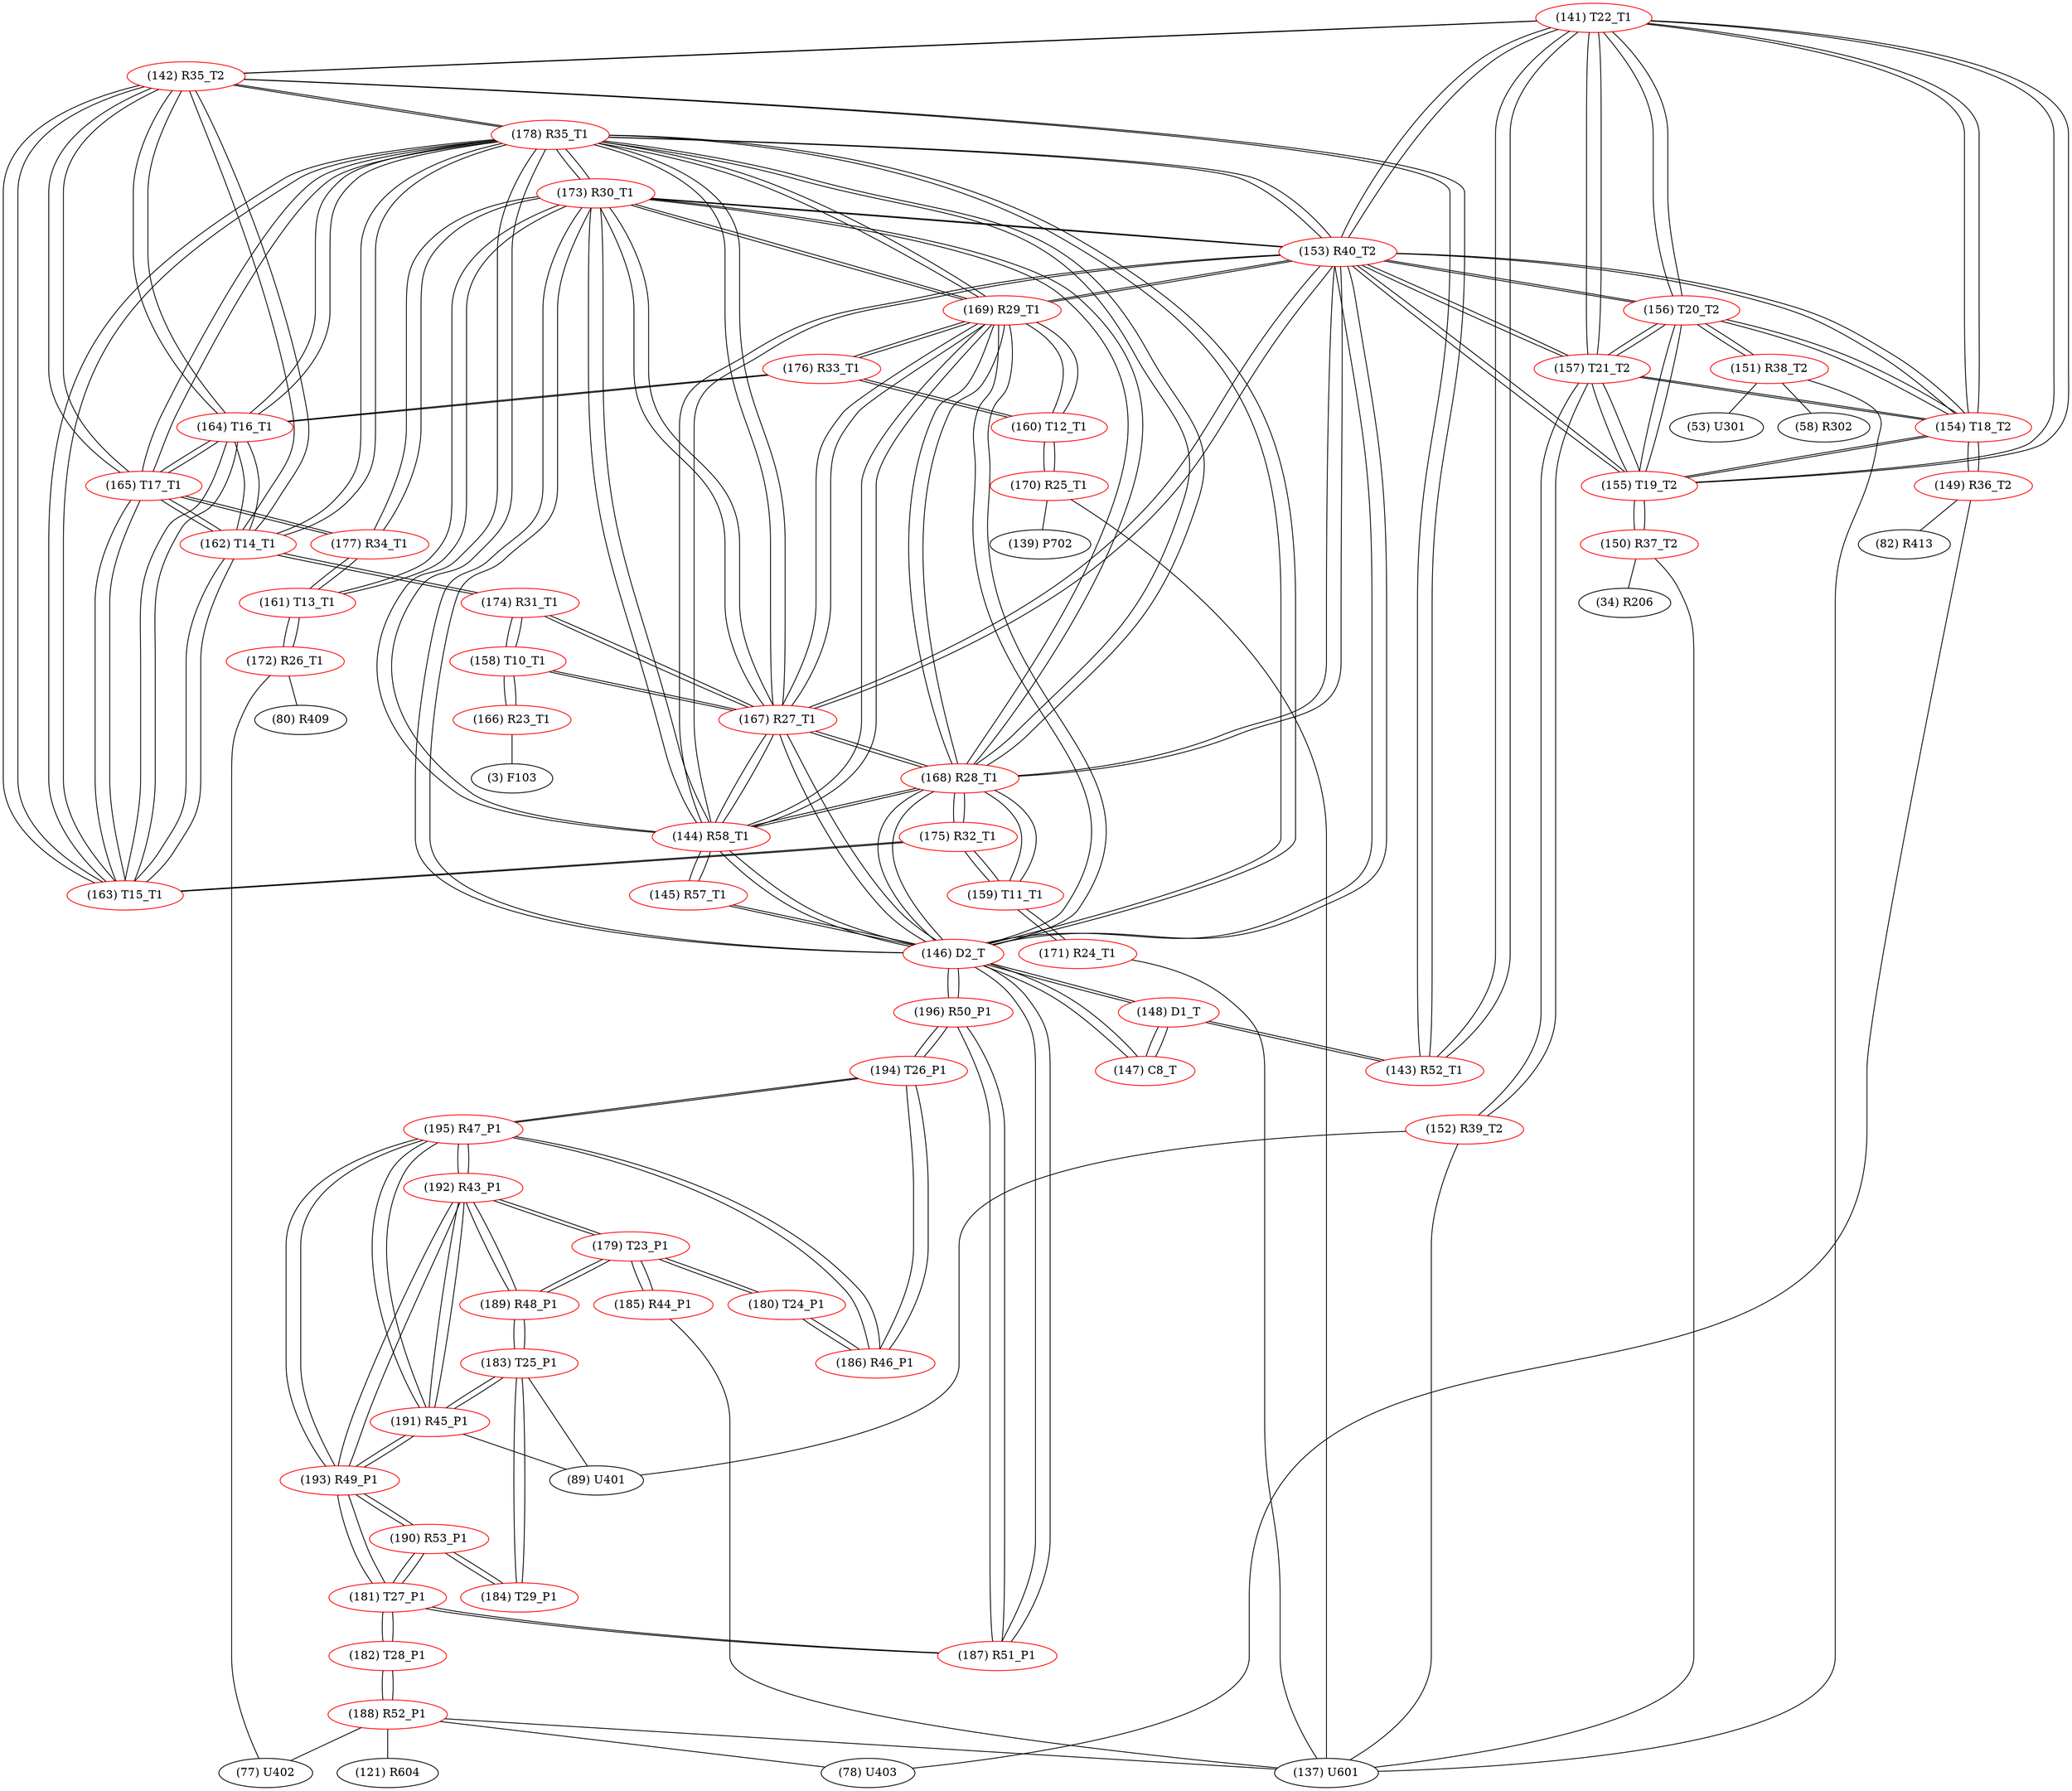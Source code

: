 graph {
	141 [label="(141) T22_T1" color=red]
	142 [label="(142) R35_T2"]
	143 [label="(143) R52_T1"]
	156 [label="(156) T20_T2"]
	157 [label="(157) T21_T2"]
	155 [label="(155) T19_T2"]
	153 [label="(153) R40_T2"]
	154 [label="(154) T18_T2"]
	142 [label="(142) R35_T2" color=red]
	143 [label="(143) R52_T1"]
	141 [label="(141) T22_T1"]
	162 [label="(162) T14_T1"]
	163 [label="(163) T15_T1"]
	165 [label="(165) T17_T1"]
	164 [label="(164) T16_T1"]
	178 [label="(178) R35_T1"]
	143 [label="(143) R52_T1" color=red]
	148 [label="(148) D1_T"]
	142 [label="(142) R35_T2"]
	141 [label="(141) T22_T1"]
	144 [label="(144) R58_T1" color=red]
	146 [label="(146) D2_T"]
	153 [label="(153) R40_T2"]
	167 [label="(167) R27_T1"]
	168 [label="(168) R28_T1"]
	169 [label="(169) R29_T1"]
	173 [label="(173) R30_T1"]
	178 [label="(178) R35_T1"]
	145 [label="(145) R57_T1"]
	145 [label="(145) R57_T1" color=red]
	146 [label="(146) D2_T"]
	144 [label="(144) R58_T1"]
	146 [label="(146) D2_T" color=red]
	144 [label="(144) R58_T1"]
	153 [label="(153) R40_T2"]
	167 [label="(167) R27_T1"]
	168 [label="(168) R28_T1"]
	169 [label="(169) R29_T1"]
	173 [label="(173) R30_T1"]
	178 [label="(178) R35_T1"]
	148 [label="(148) D1_T"]
	147 [label="(147) C8_T"]
	145 [label="(145) R57_T1"]
	187 [label="(187) R51_P1"]
	196 [label="(196) R50_P1"]
	147 [label="(147) C8_T" color=red]
	148 [label="(148) D1_T"]
	146 [label="(146) D2_T"]
	148 [label="(148) D1_T" color=red]
	146 [label="(146) D2_T"]
	147 [label="(147) C8_T"]
	143 [label="(143) R52_T1"]
	149 [label="(149) R36_T2" color=red]
	82 [label="(82) R413"]
	78 [label="(78) U403"]
	154 [label="(154) T18_T2"]
	150 [label="(150) R37_T2" color=red]
	34 [label="(34) R206"]
	137 [label="(137) U601"]
	155 [label="(155) T19_T2"]
	151 [label="(151) R38_T2" color=red]
	53 [label="(53) U301"]
	137 [label="(137) U601"]
	58 [label="(58) R302"]
	156 [label="(156) T20_T2"]
	152 [label="(152) R39_T2" color=red]
	137 [label="(137) U601"]
	89 [label="(89) U401"]
	157 [label="(157) T21_T2"]
	153 [label="(153) R40_T2" color=red]
	146 [label="(146) D2_T"]
	144 [label="(144) R58_T1"]
	167 [label="(167) R27_T1"]
	168 [label="(168) R28_T1"]
	169 [label="(169) R29_T1"]
	173 [label="(173) R30_T1"]
	178 [label="(178) R35_T1"]
	156 [label="(156) T20_T2"]
	157 [label="(157) T21_T2"]
	155 [label="(155) T19_T2"]
	141 [label="(141) T22_T1"]
	154 [label="(154) T18_T2"]
	154 [label="(154) T18_T2" color=red]
	156 [label="(156) T20_T2"]
	157 [label="(157) T21_T2"]
	155 [label="(155) T19_T2"]
	153 [label="(153) R40_T2"]
	141 [label="(141) T22_T1"]
	149 [label="(149) R36_T2"]
	155 [label="(155) T19_T2" color=red]
	156 [label="(156) T20_T2"]
	157 [label="(157) T21_T2"]
	153 [label="(153) R40_T2"]
	141 [label="(141) T22_T1"]
	154 [label="(154) T18_T2"]
	150 [label="(150) R37_T2"]
	156 [label="(156) T20_T2" color=red]
	157 [label="(157) T21_T2"]
	155 [label="(155) T19_T2"]
	153 [label="(153) R40_T2"]
	141 [label="(141) T22_T1"]
	154 [label="(154) T18_T2"]
	151 [label="(151) R38_T2"]
	157 [label="(157) T21_T2" color=red]
	156 [label="(156) T20_T2"]
	155 [label="(155) T19_T2"]
	153 [label="(153) R40_T2"]
	141 [label="(141) T22_T1"]
	154 [label="(154) T18_T2"]
	152 [label="(152) R39_T2"]
	158 [label="(158) T10_T1" color=red]
	166 [label="(166) R23_T1"]
	174 [label="(174) R31_T1"]
	167 [label="(167) R27_T1"]
	159 [label="(159) T11_T1" color=red]
	171 [label="(171) R24_T1"]
	175 [label="(175) R32_T1"]
	168 [label="(168) R28_T1"]
	160 [label="(160) T12_T1" color=red]
	176 [label="(176) R33_T1"]
	169 [label="(169) R29_T1"]
	170 [label="(170) R25_T1"]
	161 [label="(161) T13_T1" color=red]
	177 [label="(177) R34_T1"]
	173 [label="(173) R30_T1"]
	172 [label="(172) R26_T1"]
	162 [label="(162) T14_T1" color=red]
	163 [label="(163) T15_T1"]
	165 [label="(165) T17_T1"]
	164 [label="(164) T16_T1"]
	178 [label="(178) R35_T1"]
	142 [label="(142) R35_T2"]
	174 [label="(174) R31_T1"]
	163 [label="(163) T15_T1" color=red]
	162 [label="(162) T14_T1"]
	165 [label="(165) T17_T1"]
	164 [label="(164) T16_T1"]
	178 [label="(178) R35_T1"]
	142 [label="(142) R35_T2"]
	175 [label="(175) R32_T1"]
	164 [label="(164) T16_T1" color=red]
	162 [label="(162) T14_T1"]
	163 [label="(163) T15_T1"]
	165 [label="(165) T17_T1"]
	178 [label="(178) R35_T1"]
	142 [label="(142) R35_T2"]
	176 [label="(176) R33_T1"]
	165 [label="(165) T17_T1" color=red]
	162 [label="(162) T14_T1"]
	163 [label="(163) T15_T1"]
	164 [label="(164) T16_T1"]
	178 [label="(178) R35_T1"]
	142 [label="(142) R35_T2"]
	177 [label="(177) R34_T1"]
	166 [label="(166) R23_T1" color=red]
	3 [label="(3) F103"]
	158 [label="(158) T10_T1"]
	167 [label="(167) R27_T1" color=red]
	146 [label="(146) D2_T"]
	144 [label="(144) R58_T1"]
	153 [label="(153) R40_T2"]
	168 [label="(168) R28_T1"]
	169 [label="(169) R29_T1"]
	173 [label="(173) R30_T1"]
	178 [label="(178) R35_T1"]
	174 [label="(174) R31_T1"]
	158 [label="(158) T10_T1"]
	168 [label="(168) R28_T1" color=red]
	146 [label="(146) D2_T"]
	144 [label="(144) R58_T1"]
	153 [label="(153) R40_T2"]
	167 [label="(167) R27_T1"]
	169 [label="(169) R29_T1"]
	173 [label="(173) R30_T1"]
	178 [label="(178) R35_T1"]
	175 [label="(175) R32_T1"]
	159 [label="(159) T11_T1"]
	169 [label="(169) R29_T1" color=red]
	146 [label="(146) D2_T"]
	144 [label="(144) R58_T1"]
	153 [label="(153) R40_T2"]
	167 [label="(167) R27_T1"]
	168 [label="(168) R28_T1"]
	173 [label="(173) R30_T1"]
	178 [label="(178) R35_T1"]
	176 [label="(176) R33_T1"]
	160 [label="(160) T12_T1"]
	170 [label="(170) R25_T1" color=red]
	139 [label="(139) P702"]
	137 [label="(137) U601"]
	160 [label="(160) T12_T1"]
	171 [label="(171) R24_T1" color=red]
	137 [label="(137) U601"]
	159 [label="(159) T11_T1"]
	172 [label="(172) R26_T1" color=red]
	80 [label="(80) R409"]
	77 [label="(77) U402"]
	161 [label="(161) T13_T1"]
	173 [label="(173) R30_T1" color=red]
	146 [label="(146) D2_T"]
	144 [label="(144) R58_T1"]
	153 [label="(153) R40_T2"]
	167 [label="(167) R27_T1"]
	168 [label="(168) R28_T1"]
	169 [label="(169) R29_T1"]
	178 [label="(178) R35_T1"]
	161 [label="(161) T13_T1"]
	177 [label="(177) R34_T1"]
	174 [label="(174) R31_T1" color=red]
	167 [label="(167) R27_T1"]
	158 [label="(158) T10_T1"]
	162 [label="(162) T14_T1"]
	175 [label="(175) R32_T1" color=red]
	163 [label="(163) T15_T1"]
	159 [label="(159) T11_T1"]
	168 [label="(168) R28_T1"]
	176 [label="(176) R33_T1" color=red]
	164 [label="(164) T16_T1"]
	169 [label="(169) R29_T1"]
	160 [label="(160) T12_T1"]
	177 [label="(177) R34_T1" color=red]
	165 [label="(165) T17_T1"]
	161 [label="(161) T13_T1"]
	173 [label="(173) R30_T1"]
	178 [label="(178) R35_T1" color=red]
	146 [label="(146) D2_T"]
	144 [label="(144) R58_T1"]
	153 [label="(153) R40_T2"]
	167 [label="(167) R27_T1"]
	168 [label="(168) R28_T1"]
	169 [label="(169) R29_T1"]
	173 [label="(173) R30_T1"]
	162 [label="(162) T14_T1"]
	163 [label="(163) T15_T1"]
	165 [label="(165) T17_T1"]
	164 [label="(164) T16_T1"]
	142 [label="(142) R35_T2"]
	179 [label="(179) T23_P1" color=red]
	189 [label="(189) R48_P1"]
	192 [label="(192) R43_P1"]
	180 [label="(180) T24_P1"]
	185 [label="(185) R44_P1"]
	180 [label="(180) T24_P1" color=red]
	186 [label="(186) R46_P1"]
	179 [label="(179) T23_P1"]
	181 [label="(181) T27_P1" color=red]
	187 [label="(187) R51_P1"]
	182 [label="(182) T28_P1"]
	190 [label="(190) R53_P1"]
	193 [label="(193) R49_P1"]
	182 [label="(182) T28_P1" color=red]
	188 [label="(188) R52_P1"]
	181 [label="(181) T27_P1"]
	183 [label="(183) T25_P1" color=red]
	184 [label="(184) T29_P1"]
	189 [label="(189) R48_P1"]
	191 [label="(191) R45_P1"]
	89 [label="(89) U401"]
	184 [label="(184) T29_P1" color=red]
	183 [label="(183) T25_P1"]
	190 [label="(190) R53_P1"]
	185 [label="(185) R44_P1" color=red]
	137 [label="(137) U601"]
	179 [label="(179) T23_P1"]
	186 [label="(186) R46_P1" color=red]
	194 [label="(194) T26_P1"]
	195 [label="(195) R47_P1"]
	180 [label="(180) T24_P1"]
	187 [label="(187) R51_P1" color=red]
	181 [label="(181) T27_P1"]
	196 [label="(196) R50_P1"]
	146 [label="(146) D2_T"]
	188 [label="(188) R52_P1" color=red]
	77 [label="(77) U402"]
	121 [label="(121) R604"]
	137 [label="(137) U601"]
	78 [label="(78) U403"]
	182 [label="(182) T28_P1"]
	189 [label="(189) R48_P1" color=red]
	183 [label="(183) T25_P1"]
	179 [label="(179) T23_P1"]
	192 [label="(192) R43_P1"]
	190 [label="(190) R53_P1" color=red]
	184 [label="(184) T29_P1"]
	181 [label="(181) T27_P1"]
	193 [label="(193) R49_P1"]
	191 [label="(191) R45_P1" color=red]
	195 [label="(195) R47_P1"]
	192 [label="(192) R43_P1"]
	193 [label="(193) R49_P1"]
	183 [label="(183) T25_P1"]
	89 [label="(89) U401"]
	192 [label="(192) R43_P1" color=red]
	189 [label="(189) R48_P1"]
	179 [label="(179) T23_P1"]
	195 [label="(195) R47_P1"]
	191 [label="(191) R45_P1"]
	193 [label="(193) R49_P1"]
	193 [label="(193) R49_P1" color=red]
	195 [label="(195) R47_P1"]
	191 [label="(191) R45_P1"]
	192 [label="(192) R43_P1"]
	181 [label="(181) T27_P1"]
	190 [label="(190) R53_P1"]
	194 [label="(194) T26_P1" color=red]
	196 [label="(196) R50_P1"]
	186 [label="(186) R46_P1"]
	195 [label="(195) R47_P1"]
	195 [label="(195) R47_P1" color=red]
	191 [label="(191) R45_P1"]
	192 [label="(192) R43_P1"]
	193 [label="(193) R49_P1"]
	194 [label="(194) T26_P1"]
	186 [label="(186) R46_P1"]
	196 [label="(196) R50_P1" color=red]
	194 [label="(194) T26_P1"]
	187 [label="(187) R51_P1"]
	146 [label="(146) D2_T"]
	141 -- 142
	141 -- 143
	141 -- 156
	141 -- 157
	141 -- 155
	141 -- 153
	141 -- 154
	142 -- 143
	142 -- 141
	142 -- 162
	142 -- 163
	142 -- 165
	142 -- 164
	142 -- 178
	143 -- 148
	143 -- 142
	143 -- 141
	144 -- 146
	144 -- 153
	144 -- 167
	144 -- 168
	144 -- 169
	144 -- 173
	144 -- 178
	144 -- 145
	145 -- 146
	145 -- 144
	146 -- 144
	146 -- 153
	146 -- 167
	146 -- 168
	146 -- 169
	146 -- 173
	146 -- 178
	146 -- 148
	146 -- 147
	146 -- 145
	146 -- 187
	146 -- 196
	147 -- 148
	147 -- 146
	148 -- 146
	148 -- 147
	148 -- 143
	149 -- 82
	149 -- 78
	149 -- 154
	150 -- 34
	150 -- 137
	150 -- 155
	151 -- 53
	151 -- 137
	151 -- 58
	151 -- 156
	152 -- 137
	152 -- 89
	152 -- 157
	153 -- 146
	153 -- 144
	153 -- 167
	153 -- 168
	153 -- 169
	153 -- 173
	153 -- 178
	153 -- 156
	153 -- 157
	153 -- 155
	153 -- 141
	153 -- 154
	154 -- 156
	154 -- 157
	154 -- 155
	154 -- 153
	154 -- 141
	154 -- 149
	155 -- 156
	155 -- 157
	155 -- 153
	155 -- 141
	155 -- 154
	155 -- 150
	156 -- 157
	156 -- 155
	156 -- 153
	156 -- 141
	156 -- 154
	156 -- 151
	157 -- 156
	157 -- 155
	157 -- 153
	157 -- 141
	157 -- 154
	157 -- 152
	158 -- 166
	158 -- 174
	158 -- 167
	159 -- 171
	159 -- 175
	159 -- 168
	160 -- 176
	160 -- 169
	160 -- 170
	161 -- 177
	161 -- 173
	161 -- 172
	162 -- 163
	162 -- 165
	162 -- 164
	162 -- 178
	162 -- 142
	162 -- 174
	163 -- 162
	163 -- 165
	163 -- 164
	163 -- 178
	163 -- 142
	163 -- 175
	164 -- 162
	164 -- 163
	164 -- 165
	164 -- 178
	164 -- 142
	164 -- 176
	165 -- 162
	165 -- 163
	165 -- 164
	165 -- 178
	165 -- 142
	165 -- 177
	166 -- 3
	166 -- 158
	167 -- 146
	167 -- 144
	167 -- 153
	167 -- 168
	167 -- 169
	167 -- 173
	167 -- 178
	167 -- 174
	167 -- 158
	168 -- 146
	168 -- 144
	168 -- 153
	168 -- 167
	168 -- 169
	168 -- 173
	168 -- 178
	168 -- 175
	168 -- 159
	169 -- 146
	169 -- 144
	169 -- 153
	169 -- 167
	169 -- 168
	169 -- 173
	169 -- 178
	169 -- 176
	169 -- 160
	170 -- 139
	170 -- 137
	170 -- 160
	171 -- 137
	171 -- 159
	172 -- 80
	172 -- 77
	172 -- 161
	173 -- 146
	173 -- 144
	173 -- 153
	173 -- 167
	173 -- 168
	173 -- 169
	173 -- 178
	173 -- 161
	173 -- 177
	174 -- 167
	174 -- 158
	174 -- 162
	175 -- 163
	175 -- 159
	175 -- 168
	176 -- 164
	176 -- 169
	176 -- 160
	177 -- 165
	177 -- 161
	177 -- 173
	178 -- 146
	178 -- 144
	178 -- 153
	178 -- 167
	178 -- 168
	178 -- 169
	178 -- 173
	178 -- 162
	178 -- 163
	178 -- 165
	178 -- 164
	178 -- 142
	179 -- 189
	179 -- 192
	179 -- 180
	179 -- 185
	180 -- 186
	180 -- 179
	181 -- 187
	181 -- 182
	181 -- 190
	181 -- 193
	182 -- 188
	182 -- 181
	183 -- 184
	183 -- 189
	183 -- 191
	183 -- 89
	184 -- 183
	184 -- 190
	185 -- 137
	185 -- 179
	186 -- 194
	186 -- 195
	186 -- 180
	187 -- 181
	187 -- 196
	187 -- 146
	188 -- 77
	188 -- 121
	188 -- 137
	188 -- 78
	188 -- 182
	189 -- 183
	189 -- 179
	189 -- 192
	190 -- 184
	190 -- 181
	190 -- 193
	191 -- 195
	191 -- 192
	191 -- 193
	191 -- 183
	191 -- 89
	192 -- 189
	192 -- 179
	192 -- 195
	192 -- 191
	192 -- 193
	193 -- 195
	193 -- 191
	193 -- 192
	193 -- 181
	193 -- 190
	194 -- 196
	194 -- 186
	194 -- 195
	195 -- 191
	195 -- 192
	195 -- 193
	195 -- 194
	195 -- 186
	196 -- 194
	196 -- 187
	196 -- 146
}